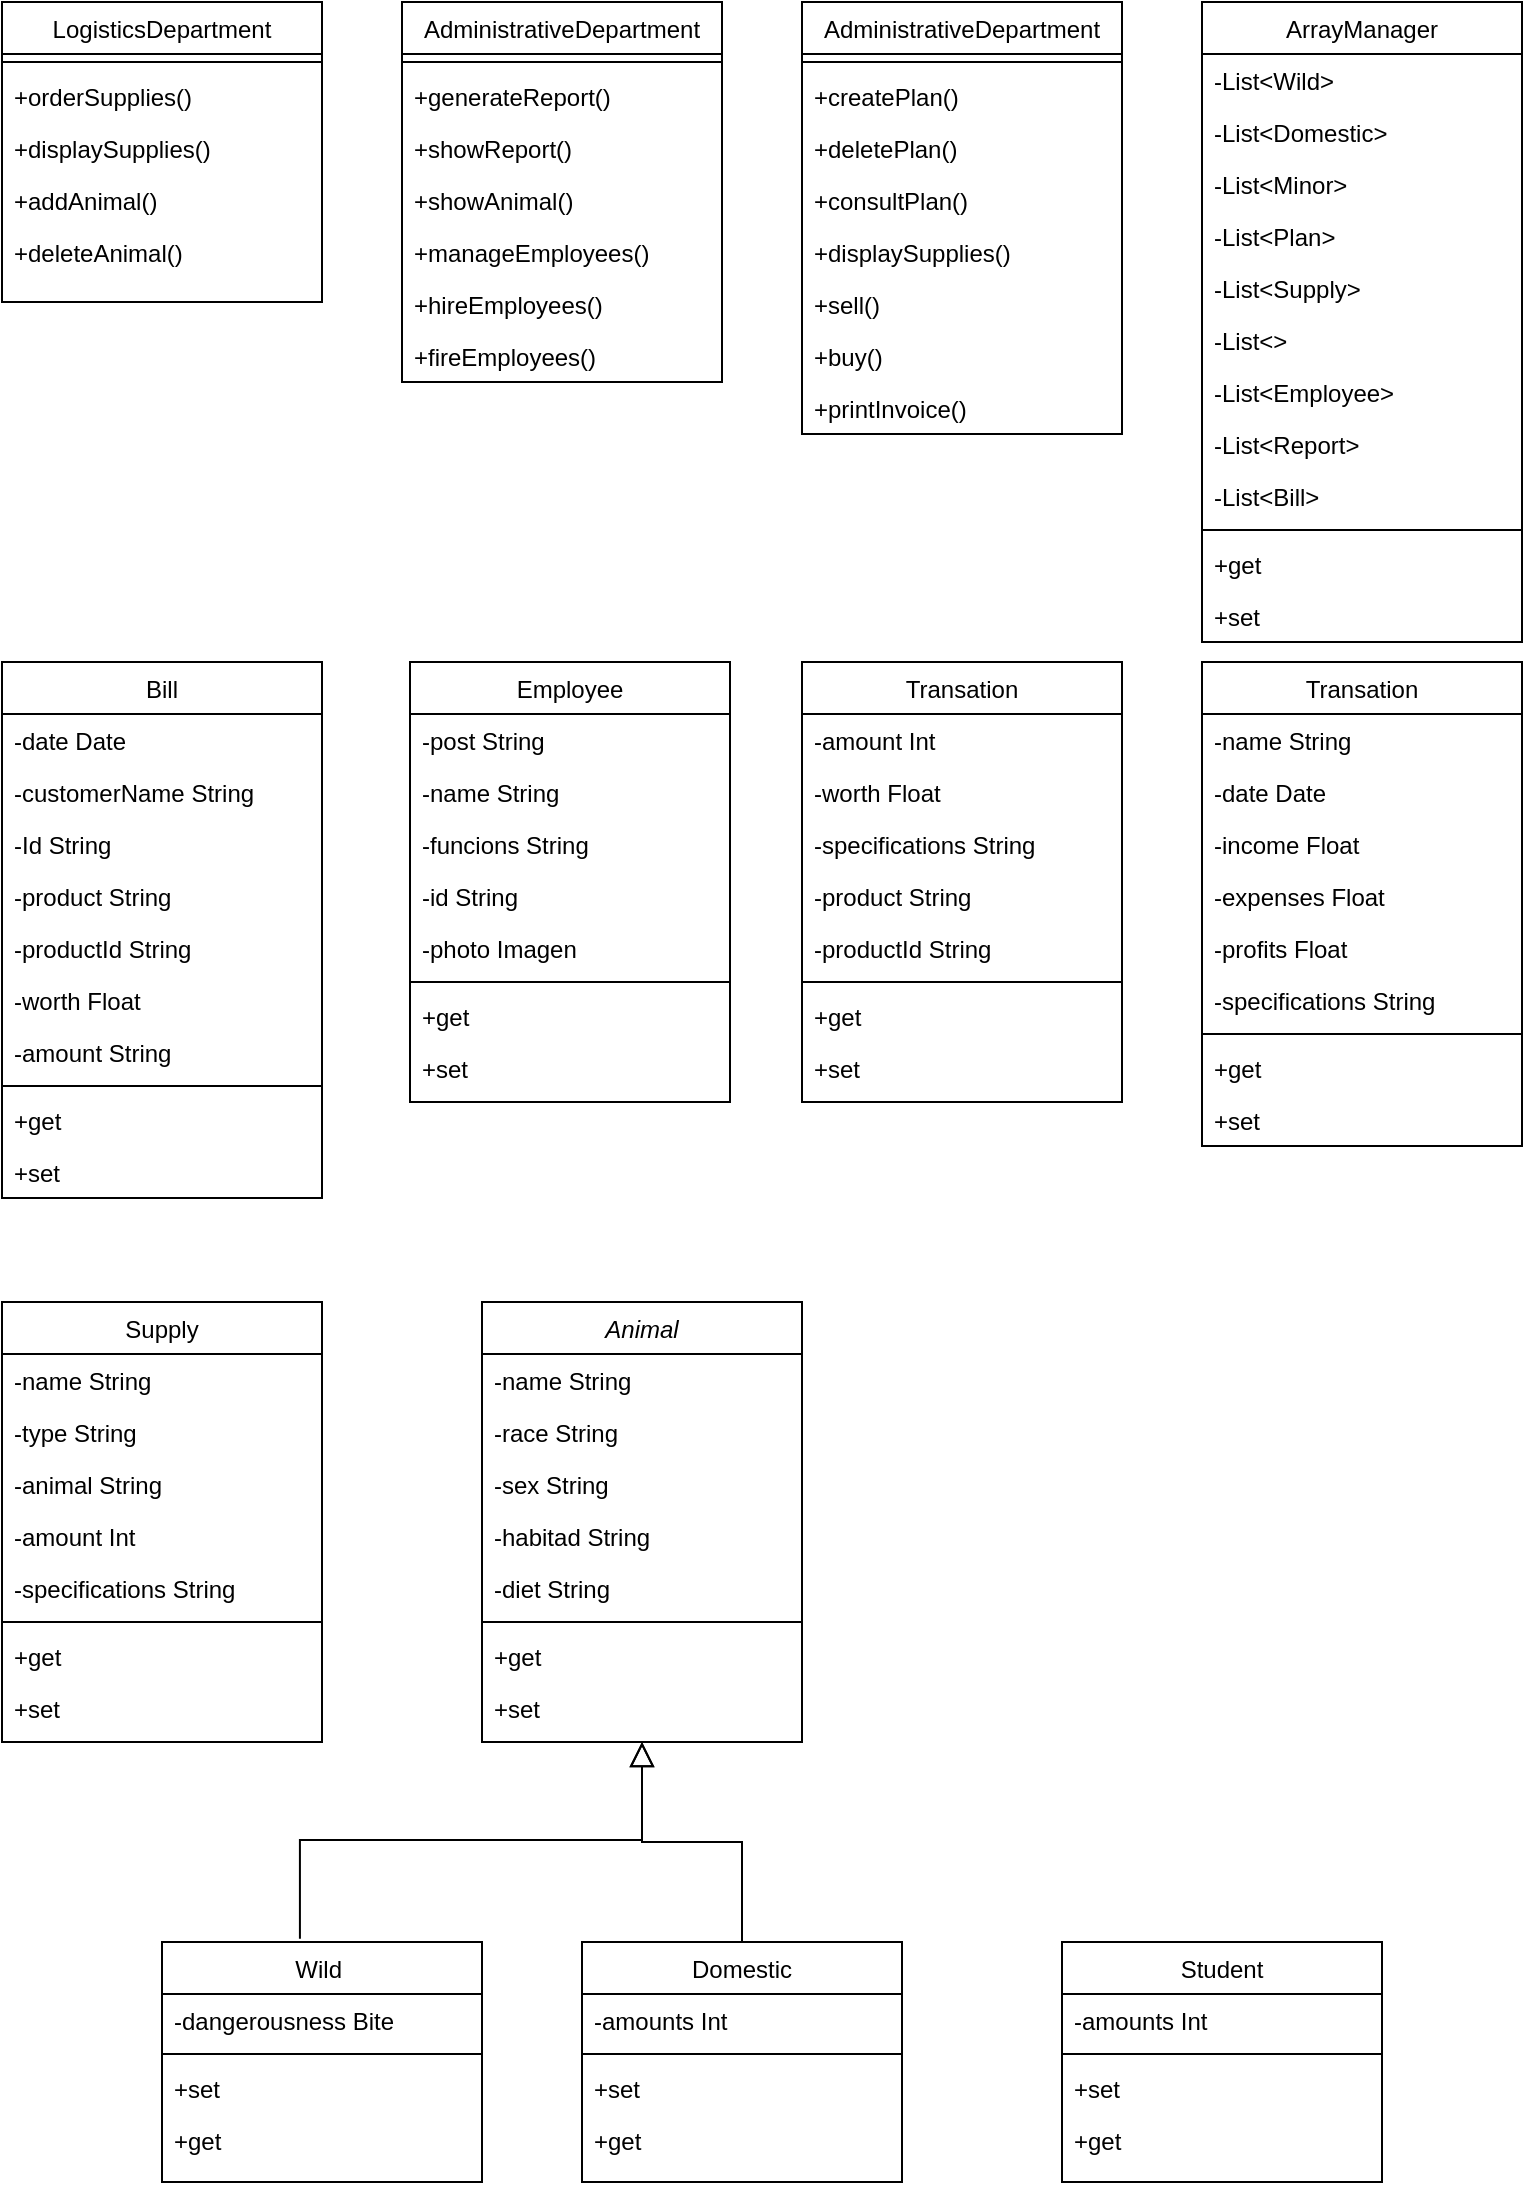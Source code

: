 <mxfile version="21.0.4" type="github">
  <diagram id="C5RBs43oDa-KdzZeNtuy" name="Page-1">
    <mxGraphModel dx="1332" dy="494" grid="1" gridSize="10" guides="1" tooltips="1" connect="1" arrows="1" fold="1" page="1" pageScale="1" pageWidth="827" pageHeight="1169" math="0" shadow="0">
      <root>
        <mxCell id="WIyWlLk6GJQsqaUBKTNV-0" />
        <mxCell id="WIyWlLk6GJQsqaUBKTNV-1" parent="WIyWlLk6GJQsqaUBKTNV-0" />
        <mxCell id="zkfFHV4jXpPFQw0GAbJ--0" value="Animal" style="swimlane;fontStyle=2;align=center;verticalAlign=top;childLayout=stackLayout;horizontal=1;startSize=26;horizontalStack=0;resizeParent=1;resizeLast=0;collapsible=1;marginBottom=0;rounded=0;shadow=0;strokeWidth=1;" parent="WIyWlLk6GJQsqaUBKTNV-1" vertex="1">
          <mxGeometry x="290" y="720" width="160" height="220" as="geometry">
            <mxRectangle x="230" y="140" width="160" height="26" as="alternateBounds" />
          </mxGeometry>
        </mxCell>
        <mxCell id="zkfFHV4jXpPFQw0GAbJ--1" value="-name String" style="text;align=left;verticalAlign=top;spacingLeft=4;spacingRight=4;overflow=hidden;rotatable=0;points=[[0,0.5],[1,0.5]];portConstraint=eastwest;" parent="zkfFHV4jXpPFQw0GAbJ--0" vertex="1">
          <mxGeometry y="26" width="160" height="26" as="geometry" />
        </mxCell>
        <mxCell id="zkfFHV4jXpPFQw0GAbJ--2" value="-race String" style="text;align=left;verticalAlign=top;spacingLeft=4;spacingRight=4;overflow=hidden;rotatable=0;points=[[0,0.5],[1,0.5]];portConstraint=eastwest;rounded=0;shadow=0;html=0;" parent="zkfFHV4jXpPFQw0GAbJ--0" vertex="1">
          <mxGeometry y="52" width="160" height="26" as="geometry" />
        </mxCell>
        <mxCell id="zkfFHV4jXpPFQw0GAbJ--3" value="-sex String" style="text;align=left;verticalAlign=top;spacingLeft=4;spacingRight=4;overflow=hidden;rotatable=0;points=[[0,0.5],[1,0.5]];portConstraint=eastwest;rounded=0;shadow=0;html=0;" parent="zkfFHV4jXpPFQw0GAbJ--0" vertex="1">
          <mxGeometry y="78" width="160" height="26" as="geometry" />
        </mxCell>
        <mxCell id="_vRCkyNgG1fAGyxZpwAP-91" value="-habitad String" style="text;align=left;verticalAlign=top;spacingLeft=4;spacingRight=4;overflow=hidden;rotatable=0;points=[[0,0.5],[1,0.5]];portConstraint=eastwest;rounded=0;shadow=0;html=0;" vertex="1" parent="zkfFHV4jXpPFQw0GAbJ--0">
          <mxGeometry y="104" width="160" height="26" as="geometry" />
        </mxCell>
        <mxCell id="_vRCkyNgG1fAGyxZpwAP-92" value="-diet String" style="text;align=left;verticalAlign=top;spacingLeft=4;spacingRight=4;overflow=hidden;rotatable=0;points=[[0,0.5],[1,0.5]];portConstraint=eastwest;rounded=0;shadow=0;html=0;" vertex="1" parent="zkfFHV4jXpPFQw0GAbJ--0">
          <mxGeometry y="130" width="160" height="26" as="geometry" />
        </mxCell>
        <mxCell id="zkfFHV4jXpPFQw0GAbJ--4" value="" style="line;html=1;strokeWidth=1;align=left;verticalAlign=middle;spacingTop=-1;spacingLeft=3;spacingRight=3;rotatable=0;labelPosition=right;points=[];portConstraint=eastwest;" parent="zkfFHV4jXpPFQw0GAbJ--0" vertex="1">
          <mxGeometry y="156" width="160" height="8" as="geometry" />
        </mxCell>
        <mxCell id="zkfFHV4jXpPFQw0GAbJ--5" value="+get" style="text;align=left;verticalAlign=top;spacingLeft=4;spacingRight=4;overflow=hidden;rotatable=0;points=[[0,0.5],[1,0.5]];portConstraint=eastwest;" parent="zkfFHV4jXpPFQw0GAbJ--0" vertex="1">
          <mxGeometry y="164" width="160" height="26" as="geometry" />
        </mxCell>
        <mxCell id="_vRCkyNgG1fAGyxZpwAP-93" value="+set" style="text;align=left;verticalAlign=top;spacingLeft=4;spacingRight=4;overflow=hidden;rotatable=0;points=[[0,0.5],[1,0.5]];portConstraint=eastwest;" vertex="1" parent="zkfFHV4jXpPFQw0GAbJ--0">
          <mxGeometry y="190" width="160" height="26" as="geometry" />
        </mxCell>
        <mxCell id="zkfFHV4jXpPFQw0GAbJ--6" value="Domestic" style="swimlane;fontStyle=0;align=center;verticalAlign=top;childLayout=stackLayout;horizontal=1;startSize=26;horizontalStack=0;resizeParent=1;resizeLast=0;collapsible=1;marginBottom=0;rounded=0;shadow=0;strokeWidth=1;" parent="WIyWlLk6GJQsqaUBKTNV-1" vertex="1">
          <mxGeometry x="340" y="1040" width="160" height="120" as="geometry">
            <mxRectangle x="130" y="380" width="160" height="26" as="alternateBounds" />
          </mxGeometry>
        </mxCell>
        <mxCell id="zkfFHV4jXpPFQw0GAbJ--7" value="-amounts Int" style="text;align=left;verticalAlign=top;spacingLeft=4;spacingRight=4;overflow=hidden;rotatable=0;points=[[0,0.5],[1,0.5]];portConstraint=eastwest;" parent="zkfFHV4jXpPFQw0GAbJ--6" vertex="1">
          <mxGeometry y="26" width="160" height="26" as="geometry" />
        </mxCell>
        <mxCell id="zkfFHV4jXpPFQw0GAbJ--9" value="" style="line;html=1;strokeWidth=1;align=left;verticalAlign=middle;spacingTop=-1;spacingLeft=3;spacingRight=3;rotatable=0;labelPosition=right;points=[];portConstraint=eastwest;" parent="zkfFHV4jXpPFQw0GAbJ--6" vertex="1">
          <mxGeometry y="52" width="160" height="8" as="geometry" />
        </mxCell>
        <mxCell id="_vRCkyNgG1fAGyxZpwAP-97" value="+set" style="text;align=left;verticalAlign=top;spacingLeft=4;spacingRight=4;overflow=hidden;rotatable=0;points=[[0,0.5],[1,0.5]];portConstraint=eastwest;" vertex="1" parent="zkfFHV4jXpPFQw0GAbJ--6">
          <mxGeometry y="60" width="160" height="26" as="geometry" />
        </mxCell>
        <mxCell id="_vRCkyNgG1fAGyxZpwAP-98" value="+get" style="text;align=left;verticalAlign=top;spacingLeft=4;spacingRight=4;overflow=hidden;rotatable=0;points=[[0,0.5],[1,0.5]];portConstraint=eastwest;" vertex="1" parent="zkfFHV4jXpPFQw0GAbJ--6">
          <mxGeometry y="86" width="160" height="26" as="geometry" />
        </mxCell>
        <mxCell id="zkfFHV4jXpPFQw0GAbJ--12" value="" style="endArrow=block;endSize=10;endFill=0;shadow=0;strokeWidth=1;rounded=0;edgeStyle=elbowEdgeStyle;elbow=vertical;exitX=0.431;exitY=-0.014;exitDx=0;exitDy=0;exitPerimeter=0;" parent="WIyWlLk6GJQsqaUBKTNV-1" source="zkfFHV4jXpPFQw0GAbJ--13" target="zkfFHV4jXpPFQw0GAbJ--0" edge="1">
          <mxGeometry width="160" relative="1" as="geometry">
            <mxPoint x="330" y="1020" as="sourcePoint" />
            <mxPoint x="330" y="863" as="targetPoint" />
          </mxGeometry>
        </mxCell>
        <mxCell id="zkfFHV4jXpPFQw0GAbJ--13" value="Wild " style="swimlane;fontStyle=0;align=center;verticalAlign=top;childLayout=stackLayout;horizontal=1;startSize=26;horizontalStack=0;resizeParent=1;resizeLast=0;collapsible=1;marginBottom=0;rounded=0;shadow=0;strokeWidth=1;" parent="WIyWlLk6GJQsqaUBKTNV-1" vertex="1">
          <mxGeometry x="130" y="1040" width="160" height="120" as="geometry">
            <mxRectangle x="340" y="380" width="170" height="26" as="alternateBounds" />
          </mxGeometry>
        </mxCell>
        <mxCell id="zkfFHV4jXpPFQw0GAbJ--14" value="-dangerousness Bite" style="text;align=left;verticalAlign=top;spacingLeft=4;spacingRight=4;overflow=hidden;rotatable=0;points=[[0,0.5],[1,0.5]];portConstraint=eastwest;" parent="zkfFHV4jXpPFQw0GAbJ--13" vertex="1">
          <mxGeometry y="26" width="160" height="26" as="geometry" />
        </mxCell>
        <mxCell id="zkfFHV4jXpPFQw0GAbJ--15" value="" style="line;html=1;strokeWidth=1;align=left;verticalAlign=middle;spacingTop=-1;spacingLeft=3;spacingRight=3;rotatable=0;labelPosition=right;points=[];portConstraint=eastwest;" parent="zkfFHV4jXpPFQw0GAbJ--13" vertex="1">
          <mxGeometry y="52" width="160" height="8" as="geometry" />
        </mxCell>
        <mxCell id="_vRCkyNgG1fAGyxZpwAP-96" value="+set" style="text;align=left;verticalAlign=top;spacingLeft=4;spacingRight=4;overflow=hidden;rotatable=0;points=[[0,0.5],[1,0.5]];portConstraint=eastwest;" vertex="1" parent="zkfFHV4jXpPFQw0GAbJ--13">
          <mxGeometry y="60" width="160" height="26" as="geometry" />
        </mxCell>
        <mxCell id="_vRCkyNgG1fAGyxZpwAP-95" value="+get" style="text;align=left;verticalAlign=top;spacingLeft=4;spacingRight=4;overflow=hidden;rotatable=0;points=[[0,0.5],[1,0.5]];portConstraint=eastwest;" vertex="1" parent="zkfFHV4jXpPFQw0GAbJ--13">
          <mxGeometry y="86" width="160" height="26" as="geometry" />
        </mxCell>
        <mxCell id="zkfFHV4jXpPFQw0GAbJ--16" value="" style="endArrow=block;endSize=10;endFill=0;shadow=0;strokeWidth=1;rounded=0;edgeStyle=elbowEdgeStyle;elbow=vertical;exitX=0.5;exitY=0;exitDx=0;exitDy=0;" parent="WIyWlLk6GJQsqaUBKTNV-1" source="zkfFHV4jXpPFQw0GAbJ--6" target="zkfFHV4jXpPFQw0GAbJ--0" edge="1">
          <mxGeometry width="160" relative="1" as="geometry">
            <mxPoint x="540" y="1020" as="sourcePoint" />
            <mxPoint x="440" y="931" as="targetPoint" />
          </mxGeometry>
        </mxCell>
        <mxCell id="zkfFHV4jXpPFQw0GAbJ--17" value="LogisticsDepartment" style="swimlane;fontStyle=0;align=center;verticalAlign=top;childLayout=stackLayout;horizontal=1;startSize=26;horizontalStack=0;resizeParent=1;resizeLast=0;collapsible=1;marginBottom=0;rounded=0;shadow=0;strokeWidth=1;" parent="WIyWlLk6GJQsqaUBKTNV-1" vertex="1">
          <mxGeometry x="50" y="70" width="160" height="150" as="geometry">
            <mxRectangle x="50" y="70" width="160" height="26" as="alternateBounds" />
          </mxGeometry>
        </mxCell>
        <mxCell id="zkfFHV4jXpPFQw0GAbJ--23" value="" style="line;html=1;strokeWidth=1;align=left;verticalAlign=middle;spacingTop=-1;spacingLeft=3;spacingRight=3;rotatable=0;labelPosition=right;points=[];portConstraint=eastwest;" parent="zkfFHV4jXpPFQw0GAbJ--17" vertex="1">
          <mxGeometry y="26" width="160" height="8" as="geometry" />
        </mxCell>
        <mxCell id="zkfFHV4jXpPFQw0GAbJ--24" value="+orderSupplies()" style="text;align=left;verticalAlign=top;spacingLeft=4;spacingRight=4;overflow=hidden;rotatable=0;points=[[0,0.5],[1,0.5]];portConstraint=eastwest;" parent="zkfFHV4jXpPFQw0GAbJ--17" vertex="1">
          <mxGeometry y="34" width="160" height="26" as="geometry" />
        </mxCell>
        <mxCell id="_vRCkyNgG1fAGyxZpwAP-0" value="+displaySupplies()" style="text;align=left;verticalAlign=top;spacingLeft=4;spacingRight=4;overflow=hidden;rotatable=0;points=[[0,0.5],[1,0.5]];portConstraint=eastwest;" vertex="1" parent="zkfFHV4jXpPFQw0GAbJ--17">
          <mxGeometry y="60" width="160" height="26" as="geometry" />
        </mxCell>
        <mxCell id="_vRCkyNgG1fAGyxZpwAP-1" value="+addAnimal()" style="text;align=left;verticalAlign=top;spacingLeft=4;spacingRight=4;overflow=hidden;rotatable=0;points=[[0,0.5],[1,0.5]];portConstraint=eastwest;" vertex="1" parent="zkfFHV4jXpPFQw0GAbJ--17">
          <mxGeometry y="86" width="160" height="26" as="geometry" />
        </mxCell>
        <mxCell id="_vRCkyNgG1fAGyxZpwAP-2" value="+deleteAnimal()" style="text;align=left;verticalAlign=top;spacingLeft=4;spacingRight=4;overflow=hidden;rotatable=0;points=[[0,0.5],[1,0.5]];portConstraint=eastwest;" vertex="1" parent="zkfFHV4jXpPFQw0GAbJ--17">
          <mxGeometry y="112" width="160" height="26" as="geometry" />
        </mxCell>
        <mxCell id="_vRCkyNgG1fAGyxZpwAP-3" value="AdministrativeDepartment" style="swimlane;fontStyle=0;align=center;verticalAlign=top;childLayout=stackLayout;horizontal=1;startSize=26;horizontalStack=0;resizeParent=1;resizeLast=0;collapsible=1;marginBottom=0;rounded=0;shadow=0;strokeWidth=1;" vertex="1" parent="WIyWlLk6GJQsqaUBKTNV-1">
          <mxGeometry x="250" y="70" width="160" height="190" as="geometry">
            <mxRectangle x="50" y="70" width="160" height="26" as="alternateBounds" />
          </mxGeometry>
        </mxCell>
        <mxCell id="_vRCkyNgG1fAGyxZpwAP-4" value="" style="line;html=1;strokeWidth=1;align=left;verticalAlign=middle;spacingTop=-1;spacingLeft=3;spacingRight=3;rotatable=0;labelPosition=right;points=[];portConstraint=eastwest;" vertex="1" parent="_vRCkyNgG1fAGyxZpwAP-3">
          <mxGeometry y="26" width="160" height="8" as="geometry" />
        </mxCell>
        <mxCell id="_vRCkyNgG1fAGyxZpwAP-5" value="+generateReport()" style="text;align=left;verticalAlign=top;spacingLeft=4;spacingRight=4;overflow=hidden;rotatable=0;points=[[0,0.5],[1,0.5]];portConstraint=eastwest;" vertex="1" parent="_vRCkyNgG1fAGyxZpwAP-3">
          <mxGeometry y="34" width="160" height="26" as="geometry" />
        </mxCell>
        <mxCell id="_vRCkyNgG1fAGyxZpwAP-10" value="+showReport()" style="text;align=left;verticalAlign=top;spacingLeft=4;spacingRight=4;overflow=hidden;rotatable=0;points=[[0,0.5],[1,0.5]];portConstraint=eastwest;" vertex="1" parent="_vRCkyNgG1fAGyxZpwAP-3">
          <mxGeometry y="60" width="160" height="26" as="geometry" />
        </mxCell>
        <mxCell id="_vRCkyNgG1fAGyxZpwAP-6" value="+showAnimal()" style="text;align=left;verticalAlign=top;spacingLeft=4;spacingRight=4;overflow=hidden;rotatable=0;points=[[0,0.5],[1,0.5]];portConstraint=eastwest;" vertex="1" parent="_vRCkyNgG1fAGyxZpwAP-3">
          <mxGeometry y="86" width="160" height="26" as="geometry" />
        </mxCell>
        <mxCell id="_vRCkyNgG1fAGyxZpwAP-7" value="+manageEmployees()" style="text;align=left;verticalAlign=top;spacingLeft=4;spacingRight=4;overflow=hidden;rotatable=0;points=[[0,0.5],[1,0.5]];portConstraint=eastwest;" vertex="1" parent="_vRCkyNgG1fAGyxZpwAP-3">
          <mxGeometry y="112" width="160" height="26" as="geometry" />
        </mxCell>
        <mxCell id="_vRCkyNgG1fAGyxZpwAP-8" value="+hireEmployees()" style="text;align=left;verticalAlign=top;spacingLeft=4;spacingRight=4;overflow=hidden;rotatable=0;points=[[0,0.5],[1,0.5]];portConstraint=eastwest;" vertex="1" parent="_vRCkyNgG1fAGyxZpwAP-3">
          <mxGeometry y="138" width="160" height="26" as="geometry" />
        </mxCell>
        <mxCell id="_vRCkyNgG1fAGyxZpwAP-9" value="+fireEmployees()" style="text;align=left;verticalAlign=top;spacingLeft=4;spacingRight=4;overflow=hidden;rotatable=0;points=[[0,0.5],[1,0.5]];portConstraint=eastwest;" vertex="1" parent="_vRCkyNgG1fAGyxZpwAP-3">
          <mxGeometry y="164" width="160" height="26" as="geometry" />
        </mxCell>
        <mxCell id="_vRCkyNgG1fAGyxZpwAP-11" value="AdministrativeDepartment" style="swimlane;fontStyle=0;align=center;verticalAlign=top;childLayout=stackLayout;horizontal=1;startSize=26;horizontalStack=0;resizeParent=1;resizeLast=0;collapsible=1;marginBottom=0;rounded=0;shadow=0;strokeWidth=1;" vertex="1" parent="WIyWlLk6GJQsqaUBKTNV-1">
          <mxGeometry x="450" y="70" width="160" height="216" as="geometry">
            <mxRectangle x="50" y="70" width="160" height="26" as="alternateBounds" />
          </mxGeometry>
        </mxCell>
        <mxCell id="_vRCkyNgG1fAGyxZpwAP-12" value="" style="line;html=1;strokeWidth=1;align=left;verticalAlign=middle;spacingTop=-1;spacingLeft=3;spacingRight=3;rotatable=0;labelPosition=right;points=[];portConstraint=eastwest;" vertex="1" parent="_vRCkyNgG1fAGyxZpwAP-11">
          <mxGeometry y="26" width="160" height="8" as="geometry" />
        </mxCell>
        <mxCell id="_vRCkyNgG1fAGyxZpwAP-13" value="+createPlan()" style="text;align=left;verticalAlign=top;spacingLeft=4;spacingRight=4;overflow=hidden;rotatable=0;points=[[0,0.5],[1,0.5]];portConstraint=eastwest;" vertex="1" parent="_vRCkyNgG1fAGyxZpwAP-11">
          <mxGeometry y="34" width="160" height="26" as="geometry" />
        </mxCell>
        <mxCell id="_vRCkyNgG1fAGyxZpwAP-14" value="+deletePlan()" style="text;align=left;verticalAlign=top;spacingLeft=4;spacingRight=4;overflow=hidden;rotatable=0;points=[[0,0.5],[1,0.5]];portConstraint=eastwest;" vertex="1" parent="_vRCkyNgG1fAGyxZpwAP-11">
          <mxGeometry y="60" width="160" height="26" as="geometry" />
        </mxCell>
        <mxCell id="_vRCkyNgG1fAGyxZpwAP-15" value="+consultPlan()" style="text;align=left;verticalAlign=top;spacingLeft=4;spacingRight=4;overflow=hidden;rotatable=0;points=[[0,0.5],[1,0.5]];portConstraint=eastwest;" vertex="1" parent="_vRCkyNgG1fAGyxZpwAP-11">
          <mxGeometry y="86" width="160" height="26" as="geometry" />
        </mxCell>
        <mxCell id="_vRCkyNgG1fAGyxZpwAP-19" value="+displaySupplies()" style="text;align=left;verticalAlign=top;spacingLeft=4;spacingRight=4;overflow=hidden;rotatable=0;points=[[0,0.5],[1,0.5]];portConstraint=eastwest;" vertex="1" parent="_vRCkyNgG1fAGyxZpwAP-11">
          <mxGeometry y="112" width="160" height="26" as="geometry" />
        </mxCell>
        <mxCell id="_vRCkyNgG1fAGyxZpwAP-16" value="+sell()" style="text;align=left;verticalAlign=top;spacingLeft=4;spacingRight=4;overflow=hidden;rotatable=0;points=[[0,0.5],[1,0.5]];portConstraint=eastwest;" vertex="1" parent="_vRCkyNgG1fAGyxZpwAP-11">
          <mxGeometry y="138" width="160" height="26" as="geometry" />
        </mxCell>
        <mxCell id="_vRCkyNgG1fAGyxZpwAP-17" value="+buy()" style="text;align=left;verticalAlign=top;spacingLeft=4;spacingRight=4;overflow=hidden;rotatable=0;points=[[0,0.5],[1,0.5]];portConstraint=eastwest;" vertex="1" parent="_vRCkyNgG1fAGyxZpwAP-11">
          <mxGeometry y="164" width="160" height="26" as="geometry" />
        </mxCell>
        <mxCell id="_vRCkyNgG1fAGyxZpwAP-18" value="+printInvoice()" style="text;align=left;verticalAlign=top;spacingLeft=4;spacingRight=4;overflow=hidden;rotatable=0;points=[[0,0.5],[1,0.5]];portConstraint=eastwest;" vertex="1" parent="_vRCkyNgG1fAGyxZpwAP-11">
          <mxGeometry y="190" width="160" height="26" as="geometry" />
        </mxCell>
        <mxCell id="_vRCkyNgG1fAGyxZpwAP-20" value="ArrayManager" style="swimlane;fontStyle=0;align=center;verticalAlign=top;childLayout=stackLayout;horizontal=1;startSize=26;horizontalStack=0;resizeParent=1;resizeLast=0;collapsible=1;marginBottom=0;rounded=0;shadow=0;strokeWidth=1;" vertex="1" parent="WIyWlLk6GJQsqaUBKTNV-1">
          <mxGeometry x="650" y="70" width="160" height="320" as="geometry">
            <mxRectangle x="50" y="70" width="160" height="26" as="alternateBounds" />
          </mxGeometry>
        </mxCell>
        <mxCell id="_vRCkyNgG1fAGyxZpwAP-22" value="-List&lt;Wild&gt;" style="text;align=left;verticalAlign=top;spacingLeft=4;spacingRight=4;overflow=hidden;rotatable=0;points=[[0,0.5],[1,0.5]];portConstraint=eastwest;" vertex="1" parent="_vRCkyNgG1fAGyxZpwAP-20">
          <mxGeometry y="26" width="160" height="26" as="geometry" />
        </mxCell>
        <mxCell id="_vRCkyNgG1fAGyxZpwAP-88" value="-List&lt;Domestic&gt;" style="text;align=left;verticalAlign=top;spacingLeft=4;spacingRight=4;overflow=hidden;rotatable=0;points=[[0,0.5],[1,0.5]];portConstraint=eastwest;" vertex="1" parent="_vRCkyNgG1fAGyxZpwAP-20">
          <mxGeometry y="52" width="160" height="26" as="geometry" />
        </mxCell>
        <mxCell id="_vRCkyNgG1fAGyxZpwAP-89" value="-List&lt;Minor&gt;" style="text;align=left;verticalAlign=top;spacingLeft=4;spacingRight=4;overflow=hidden;rotatable=0;points=[[0,0.5],[1,0.5]];portConstraint=eastwest;" vertex="1" parent="_vRCkyNgG1fAGyxZpwAP-20">
          <mxGeometry y="78" width="160" height="26" as="geometry" />
        </mxCell>
        <mxCell id="_vRCkyNgG1fAGyxZpwAP-30" value="-List&lt;Plan&gt;" style="text;align=left;verticalAlign=top;spacingLeft=4;spacingRight=4;overflow=hidden;rotatable=0;points=[[0,0.5],[1,0.5]];portConstraint=eastwest;" vertex="1" parent="_vRCkyNgG1fAGyxZpwAP-20">
          <mxGeometry y="104" width="160" height="26" as="geometry" />
        </mxCell>
        <mxCell id="_vRCkyNgG1fAGyxZpwAP-29" value="-List&lt;Supply&gt;" style="text;align=left;verticalAlign=top;spacingLeft=4;spacingRight=4;overflow=hidden;rotatable=0;points=[[0,0.5],[1,0.5]];portConstraint=eastwest;" vertex="1" parent="_vRCkyNgG1fAGyxZpwAP-20">
          <mxGeometry y="130" width="160" height="26" as="geometry" />
        </mxCell>
        <mxCell id="_vRCkyNgG1fAGyxZpwAP-31" value="-List&lt;&gt;" style="text;align=left;verticalAlign=top;spacingLeft=4;spacingRight=4;overflow=hidden;rotatable=0;points=[[0,0.5],[1,0.5]];portConstraint=eastwest;" vertex="1" parent="_vRCkyNgG1fAGyxZpwAP-20">
          <mxGeometry y="156" width="160" height="26" as="geometry" />
        </mxCell>
        <mxCell id="_vRCkyNgG1fAGyxZpwAP-33" value="-List&lt;Employee&gt;" style="text;align=left;verticalAlign=top;spacingLeft=4;spacingRight=4;overflow=hidden;rotatable=0;points=[[0,0.5],[1,0.5]];portConstraint=eastwest;" vertex="1" parent="_vRCkyNgG1fAGyxZpwAP-20">
          <mxGeometry y="182" width="160" height="26" as="geometry" />
        </mxCell>
        <mxCell id="_vRCkyNgG1fAGyxZpwAP-32" value="-List&lt;Report&gt;" style="text;align=left;verticalAlign=top;spacingLeft=4;spacingRight=4;overflow=hidden;rotatable=0;points=[[0,0.5],[1,0.5]];portConstraint=eastwest;" vertex="1" parent="_vRCkyNgG1fAGyxZpwAP-20">
          <mxGeometry y="208" width="160" height="26" as="geometry" />
        </mxCell>
        <mxCell id="_vRCkyNgG1fAGyxZpwAP-34" value="-List&lt;Bill&gt;" style="text;align=left;verticalAlign=top;spacingLeft=4;spacingRight=4;overflow=hidden;rotatable=0;points=[[0,0.5],[1,0.5]];portConstraint=eastwest;" vertex="1" parent="_vRCkyNgG1fAGyxZpwAP-20">
          <mxGeometry y="234" width="160" height="26" as="geometry" />
        </mxCell>
        <mxCell id="_vRCkyNgG1fAGyxZpwAP-21" value="" style="line;html=1;strokeWidth=1;align=left;verticalAlign=middle;spacingTop=-1;spacingLeft=3;spacingRight=3;rotatable=0;labelPosition=right;points=[];portConstraint=eastwest;" vertex="1" parent="_vRCkyNgG1fAGyxZpwAP-20">
          <mxGeometry y="260" width="160" height="8" as="geometry" />
        </mxCell>
        <mxCell id="_vRCkyNgG1fAGyxZpwAP-35" value="+get" style="text;align=left;verticalAlign=top;spacingLeft=4;spacingRight=4;overflow=hidden;rotatable=0;points=[[0,0.5],[1,0.5]];portConstraint=eastwest;" vertex="1" parent="_vRCkyNgG1fAGyxZpwAP-20">
          <mxGeometry y="268" width="160" height="26" as="geometry" />
        </mxCell>
        <mxCell id="_vRCkyNgG1fAGyxZpwAP-36" value="+set" style="text;align=left;verticalAlign=top;spacingLeft=4;spacingRight=4;overflow=hidden;rotatable=0;points=[[0,0.5],[1,0.5]];portConstraint=eastwest;" vertex="1" parent="_vRCkyNgG1fAGyxZpwAP-20">
          <mxGeometry y="294" width="160" height="26" as="geometry" />
        </mxCell>
        <mxCell id="_vRCkyNgG1fAGyxZpwAP-37" value="Bill" style="swimlane;fontStyle=0;align=center;verticalAlign=top;childLayout=stackLayout;horizontal=1;startSize=26;horizontalStack=0;resizeParent=1;resizeLast=0;collapsible=1;marginBottom=0;rounded=0;shadow=0;strokeWidth=1;" vertex="1" parent="WIyWlLk6GJQsqaUBKTNV-1">
          <mxGeometry x="50" y="400" width="160" height="268" as="geometry">
            <mxRectangle x="50" y="70" width="160" height="26" as="alternateBounds" />
          </mxGeometry>
        </mxCell>
        <mxCell id="_vRCkyNgG1fAGyxZpwAP-39" value="-date Date" style="text;align=left;verticalAlign=top;spacingLeft=4;spacingRight=4;overflow=hidden;rotatable=0;points=[[0,0.5],[1,0.5]];portConstraint=eastwest;" vertex="1" parent="_vRCkyNgG1fAGyxZpwAP-37">
          <mxGeometry y="26" width="160" height="26" as="geometry" />
        </mxCell>
        <mxCell id="_vRCkyNgG1fAGyxZpwAP-40" value="-customerName String" style="text;align=left;verticalAlign=top;spacingLeft=4;spacingRight=4;overflow=hidden;rotatable=0;points=[[0,0.5],[1,0.5]];portConstraint=eastwest;" vertex="1" parent="_vRCkyNgG1fAGyxZpwAP-37">
          <mxGeometry y="52" width="160" height="26" as="geometry" />
        </mxCell>
        <mxCell id="_vRCkyNgG1fAGyxZpwAP-41" value="-Id String" style="text;align=left;verticalAlign=top;spacingLeft=4;spacingRight=4;overflow=hidden;rotatable=0;points=[[0,0.5],[1,0.5]];portConstraint=eastwest;" vertex="1" parent="_vRCkyNgG1fAGyxZpwAP-37">
          <mxGeometry y="78" width="160" height="26" as="geometry" />
        </mxCell>
        <mxCell id="_vRCkyNgG1fAGyxZpwAP-42" value="-product String" style="text;align=left;verticalAlign=top;spacingLeft=4;spacingRight=4;overflow=hidden;rotatable=0;points=[[0,0.5],[1,0.5]];portConstraint=eastwest;" vertex="1" parent="_vRCkyNgG1fAGyxZpwAP-37">
          <mxGeometry y="104" width="160" height="26" as="geometry" />
        </mxCell>
        <mxCell id="_vRCkyNgG1fAGyxZpwAP-43" value="-productId String" style="text;align=left;verticalAlign=top;spacingLeft=4;spacingRight=4;overflow=hidden;rotatable=0;points=[[0,0.5],[1,0.5]];portConstraint=eastwest;" vertex="1" parent="_vRCkyNgG1fAGyxZpwAP-37">
          <mxGeometry y="130" width="160" height="26" as="geometry" />
        </mxCell>
        <mxCell id="_vRCkyNgG1fAGyxZpwAP-44" value="-worth Float" style="text;align=left;verticalAlign=top;spacingLeft=4;spacingRight=4;overflow=hidden;rotatable=0;points=[[0,0.5],[1,0.5]];portConstraint=eastwest;" vertex="1" parent="_vRCkyNgG1fAGyxZpwAP-37">
          <mxGeometry y="156" width="160" height="26" as="geometry" />
        </mxCell>
        <mxCell id="_vRCkyNgG1fAGyxZpwAP-48" value="-amount String" style="text;align=left;verticalAlign=top;spacingLeft=4;spacingRight=4;overflow=hidden;rotatable=0;points=[[0,0.5],[1,0.5]];portConstraint=eastwest;" vertex="1" parent="_vRCkyNgG1fAGyxZpwAP-37">
          <mxGeometry y="182" width="160" height="26" as="geometry" />
        </mxCell>
        <mxCell id="_vRCkyNgG1fAGyxZpwAP-45" value="" style="line;html=1;strokeWidth=1;align=left;verticalAlign=middle;spacingTop=-1;spacingLeft=3;spacingRight=3;rotatable=0;labelPosition=right;points=[];portConstraint=eastwest;" vertex="1" parent="_vRCkyNgG1fAGyxZpwAP-37">
          <mxGeometry y="208" width="160" height="8" as="geometry" />
        </mxCell>
        <mxCell id="_vRCkyNgG1fAGyxZpwAP-46" value="+get" style="text;align=left;verticalAlign=top;spacingLeft=4;spacingRight=4;overflow=hidden;rotatable=0;points=[[0,0.5],[1,0.5]];portConstraint=eastwest;" vertex="1" parent="_vRCkyNgG1fAGyxZpwAP-37">
          <mxGeometry y="216" width="160" height="26" as="geometry" />
        </mxCell>
        <mxCell id="_vRCkyNgG1fAGyxZpwAP-47" value="+set" style="text;align=left;verticalAlign=top;spacingLeft=4;spacingRight=4;overflow=hidden;rotatable=0;points=[[0,0.5],[1,0.5]];portConstraint=eastwest;" vertex="1" parent="_vRCkyNgG1fAGyxZpwAP-37">
          <mxGeometry y="242" width="160" height="26" as="geometry" />
        </mxCell>
        <mxCell id="_vRCkyNgG1fAGyxZpwAP-49" value="Employee" style="swimlane;fontStyle=0;align=center;verticalAlign=top;childLayout=stackLayout;horizontal=1;startSize=26;horizontalStack=0;resizeParent=1;resizeLast=0;collapsible=1;marginBottom=0;rounded=0;shadow=0;strokeWidth=1;" vertex="1" parent="WIyWlLk6GJQsqaUBKTNV-1">
          <mxGeometry x="254" y="400" width="160" height="220" as="geometry">
            <mxRectangle x="50" y="70" width="160" height="26" as="alternateBounds" />
          </mxGeometry>
        </mxCell>
        <mxCell id="_vRCkyNgG1fAGyxZpwAP-50" value="-post String" style="text;align=left;verticalAlign=top;spacingLeft=4;spacingRight=4;overflow=hidden;rotatable=0;points=[[0,0.5],[1,0.5]];portConstraint=eastwest;" vertex="1" parent="_vRCkyNgG1fAGyxZpwAP-49">
          <mxGeometry y="26" width="160" height="26" as="geometry" />
        </mxCell>
        <mxCell id="_vRCkyNgG1fAGyxZpwAP-51" value="-name String" style="text;align=left;verticalAlign=top;spacingLeft=4;spacingRight=4;overflow=hidden;rotatable=0;points=[[0,0.5],[1,0.5]];portConstraint=eastwest;" vertex="1" parent="_vRCkyNgG1fAGyxZpwAP-49">
          <mxGeometry y="52" width="160" height="26" as="geometry" />
        </mxCell>
        <mxCell id="_vRCkyNgG1fAGyxZpwAP-52" value="-funcions String" style="text;align=left;verticalAlign=top;spacingLeft=4;spacingRight=4;overflow=hidden;rotatable=0;points=[[0,0.5],[1,0.5]];portConstraint=eastwest;" vertex="1" parent="_vRCkyNgG1fAGyxZpwAP-49">
          <mxGeometry y="78" width="160" height="26" as="geometry" />
        </mxCell>
        <mxCell id="_vRCkyNgG1fAGyxZpwAP-53" value="-id String" style="text;align=left;verticalAlign=top;spacingLeft=4;spacingRight=4;overflow=hidden;rotatable=0;points=[[0,0.5],[1,0.5]];portConstraint=eastwest;" vertex="1" parent="_vRCkyNgG1fAGyxZpwAP-49">
          <mxGeometry y="104" width="160" height="26" as="geometry" />
        </mxCell>
        <mxCell id="_vRCkyNgG1fAGyxZpwAP-54" value="-photo Imagen" style="text;align=left;verticalAlign=top;spacingLeft=4;spacingRight=4;overflow=hidden;rotatable=0;points=[[0,0.5],[1,0.5]];portConstraint=eastwest;" vertex="1" parent="_vRCkyNgG1fAGyxZpwAP-49">
          <mxGeometry y="130" width="160" height="26" as="geometry" />
        </mxCell>
        <mxCell id="_vRCkyNgG1fAGyxZpwAP-57" value="" style="line;html=1;strokeWidth=1;align=left;verticalAlign=middle;spacingTop=-1;spacingLeft=3;spacingRight=3;rotatable=0;labelPosition=right;points=[];portConstraint=eastwest;" vertex="1" parent="_vRCkyNgG1fAGyxZpwAP-49">
          <mxGeometry y="156" width="160" height="8" as="geometry" />
        </mxCell>
        <mxCell id="_vRCkyNgG1fAGyxZpwAP-58" value="+get" style="text;align=left;verticalAlign=top;spacingLeft=4;spacingRight=4;overflow=hidden;rotatable=0;points=[[0,0.5],[1,0.5]];portConstraint=eastwest;" vertex="1" parent="_vRCkyNgG1fAGyxZpwAP-49">
          <mxGeometry y="164" width="160" height="26" as="geometry" />
        </mxCell>
        <mxCell id="_vRCkyNgG1fAGyxZpwAP-59" value="+set" style="text;align=left;verticalAlign=top;spacingLeft=4;spacingRight=4;overflow=hidden;rotatable=0;points=[[0,0.5],[1,0.5]];portConstraint=eastwest;" vertex="1" parent="_vRCkyNgG1fAGyxZpwAP-49">
          <mxGeometry y="190" width="160" height="26" as="geometry" />
        </mxCell>
        <mxCell id="_vRCkyNgG1fAGyxZpwAP-60" value="Transation" style="swimlane;fontStyle=0;align=center;verticalAlign=top;childLayout=stackLayout;horizontal=1;startSize=26;horizontalStack=0;resizeParent=1;resizeLast=0;collapsible=1;marginBottom=0;rounded=0;shadow=0;strokeWidth=1;" vertex="1" parent="WIyWlLk6GJQsqaUBKTNV-1">
          <mxGeometry x="450" y="400" width="160" height="220" as="geometry">
            <mxRectangle x="50" y="70" width="160" height="26" as="alternateBounds" />
          </mxGeometry>
        </mxCell>
        <mxCell id="_vRCkyNgG1fAGyxZpwAP-61" value="-amount Int " style="text;align=left;verticalAlign=top;spacingLeft=4;spacingRight=4;overflow=hidden;rotatable=0;points=[[0,0.5],[1,0.5]];portConstraint=eastwest;" vertex="1" parent="_vRCkyNgG1fAGyxZpwAP-60">
          <mxGeometry y="26" width="160" height="26" as="geometry" />
        </mxCell>
        <mxCell id="_vRCkyNgG1fAGyxZpwAP-62" value="-worth Float" style="text;align=left;verticalAlign=top;spacingLeft=4;spacingRight=4;overflow=hidden;rotatable=0;points=[[0,0.5],[1,0.5]];portConstraint=eastwest;" vertex="1" parent="_vRCkyNgG1fAGyxZpwAP-60">
          <mxGeometry y="52" width="160" height="26" as="geometry" />
        </mxCell>
        <mxCell id="_vRCkyNgG1fAGyxZpwAP-63" value="-specifications String" style="text;align=left;verticalAlign=top;spacingLeft=4;spacingRight=4;overflow=hidden;rotatable=0;points=[[0,0.5],[1,0.5]];portConstraint=eastwest;" vertex="1" parent="_vRCkyNgG1fAGyxZpwAP-60">
          <mxGeometry y="78" width="160" height="26" as="geometry" />
        </mxCell>
        <mxCell id="_vRCkyNgG1fAGyxZpwAP-64" value="-product String" style="text;align=left;verticalAlign=top;spacingLeft=4;spacingRight=4;overflow=hidden;rotatable=0;points=[[0,0.5],[1,0.5]];portConstraint=eastwest;" vertex="1" parent="_vRCkyNgG1fAGyxZpwAP-60">
          <mxGeometry y="104" width="160" height="26" as="geometry" />
        </mxCell>
        <mxCell id="_vRCkyNgG1fAGyxZpwAP-65" value="-productId String" style="text;align=left;verticalAlign=top;spacingLeft=4;spacingRight=4;overflow=hidden;rotatable=0;points=[[0,0.5],[1,0.5]];portConstraint=eastwest;" vertex="1" parent="_vRCkyNgG1fAGyxZpwAP-60">
          <mxGeometry y="130" width="160" height="26" as="geometry" />
        </mxCell>
        <mxCell id="_vRCkyNgG1fAGyxZpwAP-66" value="" style="line;html=1;strokeWidth=1;align=left;verticalAlign=middle;spacingTop=-1;spacingLeft=3;spacingRight=3;rotatable=0;labelPosition=right;points=[];portConstraint=eastwest;" vertex="1" parent="_vRCkyNgG1fAGyxZpwAP-60">
          <mxGeometry y="156" width="160" height="8" as="geometry" />
        </mxCell>
        <mxCell id="_vRCkyNgG1fAGyxZpwAP-67" value="+get" style="text;align=left;verticalAlign=top;spacingLeft=4;spacingRight=4;overflow=hidden;rotatable=0;points=[[0,0.5],[1,0.5]];portConstraint=eastwest;" vertex="1" parent="_vRCkyNgG1fAGyxZpwAP-60">
          <mxGeometry y="164" width="160" height="26" as="geometry" />
        </mxCell>
        <mxCell id="_vRCkyNgG1fAGyxZpwAP-68" value="+set" style="text;align=left;verticalAlign=top;spacingLeft=4;spacingRight=4;overflow=hidden;rotatable=0;points=[[0,0.5],[1,0.5]];portConstraint=eastwest;" vertex="1" parent="_vRCkyNgG1fAGyxZpwAP-60">
          <mxGeometry y="190" width="160" height="26" as="geometry" />
        </mxCell>
        <mxCell id="_vRCkyNgG1fAGyxZpwAP-69" value="Transation" style="swimlane;fontStyle=0;align=center;verticalAlign=top;childLayout=stackLayout;horizontal=1;startSize=26;horizontalStack=0;resizeParent=1;resizeLast=0;collapsible=1;marginBottom=0;rounded=0;shadow=0;strokeWidth=1;" vertex="1" parent="WIyWlLk6GJQsqaUBKTNV-1">
          <mxGeometry x="650" y="400" width="160" height="242" as="geometry">
            <mxRectangle x="50" y="70" width="160" height="26" as="alternateBounds" />
          </mxGeometry>
        </mxCell>
        <mxCell id="_vRCkyNgG1fAGyxZpwAP-70" value="-name String" style="text;align=left;verticalAlign=top;spacingLeft=4;spacingRight=4;overflow=hidden;rotatable=0;points=[[0,0.5],[1,0.5]];portConstraint=eastwest;" vertex="1" parent="_vRCkyNgG1fAGyxZpwAP-69">
          <mxGeometry y="26" width="160" height="26" as="geometry" />
        </mxCell>
        <mxCell id="_vRCkyNgG1fAGyxZpwAP-71" value="-date Date " style="text;align=left;verticalAlign=top;spacingLeft=4;spacingRight=4;overflow=hidden;rotatable=0;points=[[0,0.5],[1,0.5]];portConstraint=eastwest;" vertex="1" parent="_vRCkyNgG1fAGyxZpwAP-69">
          <mxGeometry y="52" width="160" height="26" as="geometry" />
        </mxCell>
        <mxCell id="_vRCkyNgG1fAGyxZpwAP-72" value="-income Float" style="text;align=left;verticalAlign=top;spacingLeft=4;spacingRight=4;overflow=hidden;rotatable=0;points=[[0,0.5],[1,0.5]];portConstraint=eastwest;" vertex="1" parent="_vRCkyNgG1fAGyxZpwAP-69">
          <mxGeometry y="78" width="160" height="26" as="geometry" />
        </mxCell>
        <mxCell id="_vRCkyNgG1fAGyxZpwAP-73" value="-expenses Float" style="text;align=left;verticalAlign=top;spacingLeft=4;spacingRight=4;overflow=hidden;rotatable=0;points=[[0,0.5],[1,0.5]];portConstraint=eastwest;" vertex="1" parent="_vRCkyNgG1fAGyxZpwAP-69">
          <mxGeometry y="104" width="160" height="26" as="geometry" />
        </mxCell>
        <mxCell id="_vRCkyNgG1fAGyxZpwAP-78" value="-profits Float" style="text;align=left;verticalAlign=top;spacingLeft=4;spacingRight=4;overflow=hidden;rotatable=0;points=[[0,0.5],[1,0.5]];portConstraint=eastwest;" vertex="1" parent="_vRCkyNgG1fAGyxZpwAP-69">
          <mxGeometry y="130" width="160" height="26" as="geometry" />
        </mxCell>
        <mxCell id="_vRCkyNgG1fAGyxZpwAP-74" value="-specifications String" style="text;align=left;verticalAlign=top;spacingLeft=4;spacingRight=4;overflow=hidden;rotatable=0;points=[[0,0.5],[1,0.5]];portConstraint=eastwest;" vertex="1" parent="_vRCkyNgG1fAGyxZpwAP-69">
          <mxGeometry y="156" width="160" height="26" as="geometry" />
        </mxCell>
        <mxCell id="_vRCkyNgG1fAGyxZpwAP-75" value="" style="line;html=1;strokeWidth=1;align=left;verticalAlign=middle;spacingTop=-1;spacingLeft=3;spacingRight=3;rotatable=0;labelPosition=right;points=[];portConstraint=eastwest;" vertex="1" parent="_vRCkyNgG1fAGyxZpwAP-69">
          <mxGeometry y="182" width="160" height="8" as="geometry" />
        </mxCell>
        <mxCell id="_vRCkyNgG1fAGyxZpwAP-76" value="+get" style="text;align=left;verticalAlign=top;spacingLeft=4;spacingRight=4;overflow=hidden;rotatable=0;points=[[0,0.5],[1,0.5]];portConstraint=eastwest;" vertex="1" parent="_vRCkyNgG1fAGyxZpwAP-69">
          <mxGeometry y="190" width="160" height="26" as="geometry" />
        </mxCell>
        <mxCell id="_vRCkyNgG1fAGyxZpwAP-77" value="+set" style="text;align=left;verticalAlign=top;spacingLeft=4;spacingRight=4;overflow=hidden;rotatable=0;points=[[0,0.5],[1,0.5]];portConstraint=eastwest;" vertex="1" parent="_vRCkyNgG1fAGyxZpwAP-69">
          <mxGeometry y="216" width="160" height="26" as="geometry" />
        </mxCell>
        <mxCell id="_vRCkyNgG1fAGyxZpwAP-79" value="Supply" style="swimlane;fontStyle=0;align=center;verticalAlign=top;childLayout=stackLayout;horizontal=1;startSize=26;horizontalStack=0;resizeParent=1;resizeLast=0;collapsible=1;marginBottom=0;rounded=0;shadow=0;strokeWidth=1;" vertex="1" parent="WIyWlLk6GJQsqaUBKTNV-1">
          <mxGeometry x="50" y="720" width="160" height="220" as="geometry">
            <mxRectangle x="50" y="70" width="160" height="26" as="alternateBounds" />
          </mxGeometry>
        </mxCell>
        <mxCell id="_vRCkyNgG1fAGyxZpwAP-80" value="-name String" style="text;align=left;verticalAlign=top;spacingLeft=4;spacingRight=4;overflow=hidden;rotatable=0;points=[[0,0.5],[1,0.5]];portConstraint=eastwest;" vertex="1" parent="_vRCkyNgG1fAGyxZpwAP-79">
          <mxGeometry y="26" width="160" height="26" as="geometry" />
        </mxCell>
        <mxCell id="_vRCkyNgG1fAGyxZpwAP-81" value="-type String    " style="text;align=left;verticalAlign=top;spacingLeft=4;spacingRight=4;overflow=hidden;rotatable=0;points=[[0,0.5],[1,0.5]];portConstraint=eastwest;" vertex="1" parent="_vRCkyNgG1fAGyxZpwAP-79">
          <mxGeometry y="52" width="160" height="26" as="geometry" />
        </mxCell>
        <mxCell id="_vRCkyNgG1fAGyxZpwAP-82" value="-animal String" style="text;align=left;verticalAlign=top;spacingLeft=4;spacingRight=4;overflow=hidden;rotatable=0;points=[[0,0.5],[1,0.5]];portConstraint=eastwest;" vertex="1" parent="_vRCkyNgG1fAGyxZpwAP-79">
          <mxGeometry y="78" width="160" height="26" as="geometry" />
        </mxCell>
        <mxCell id="_vRCkyNgG1fAGyxZpwAP-83" value="-amount Int" style="text;align=left;verticalAlign=top;spacingLeft=4;spacingRight=4;overflow=hidden;rotatable=0;points=[[0,0.5],[1,0.5]];portConstraint=eastwest;" vertex="1" parent="_vRCkyNgG1fAGyxZpwAP-79">
          <mxGeometry y="104" width="160" height="26" as="geometry" />
        </mxCell>
        <mxCell id="_vRCkyNgG1fAGyxZpwAP-84" value="-specifications String " style="text;align=left;verticalAlign=top;spacingLeft=4;spacingRight=4;overflow=hidden;rotatable=0;points=[[0,0.5],[1,0.5]];portConstraint=eastwest;" vertex="1" parent="_vRCkyNgG1fAGyxZpwAP-79">
          <mxGeometry y="130" width="160" height="26" as="geometry" />
        </mxCell>
        <mxCell id="_vRCkyNgG1fAGyxZpwAP-85" value="" style="line;html=1;strokeWidth=1;align=left;verticalAlign=middle;spacingTop=-1;spacingLeft=3;spacingRight=3;rotatable=0;labelPosition=right;points=[];portConstraint=eastwest;" vertex="1" parent="_vRCkyNgG1fAGyxZpwAP-79">
          <mxGeometry y="156" width="160" height="8" as="geometry" />
        </mxCell>
        <mxCell id="_vRCkyNgG1fAGyxZpwAP-86" value="+get" style="text;align=left;verticalAlign=top;spacingLeft=4;spacingRight=4;overflow=hidden;rotatable=0;points=[[0,0.5],[1,0.5]];portConstraint=eastwest;" vertex="1" parent="_vRCkyNgG1fAGyxZpwAP-79">
          <mxGeometry y="164" width="160" height="26" as="geometry" />
        </mxCell>
        <mxCell id="_vRCkyNgG1fAGyxZpwAP-87" value="+set" style="text;align=left;verticalAlign=top;spacingLeft=4;spacingRight=4;overflow=hidden;rotatable=0;points=[[0,0.5],[1,0.5]];portConstraint=eastwest;" vertex="1" parent="_vRCkyNgG1fAGyxZpwAP-79">
          <mxGeometry y="190" width="160" height="26" as="geometry" />
        </mxCell>
        <mxCell id="_vRCkyNgG1fAGyxZpwAP-99" value="Student" style="swimlane;fontStyle=0;align=center;verticalAlign=top;childLayout=stackLayout;horizontal=1;startSize=26;horizontalStack=0;resizeParent=1;resizeLast=0;collapsible=1;marginBottom=0;rounded=0;shadow=0;strokeWidth=1;" vertex="1" parent="WIyWlLk6GJQsqaUBKTNV-1">
          <mxGeometry x="580" y="1040" width="160" height="120" as="geometry">
            <mxRectangle x="130" y="380" width="160" height="26" as="alternateBounds" />
          </mxGeometry>
        </mxCell>
        <mxCell id="_vRCkyNgG1fAGyxZpwAP-100" value="-amounts Int" style="text;align=left;verticalAlign=top;spacingLeft=4;spacingRight=4;overflow=hidden;rotatable=0;points=[[0,0.5],[1,0.5]];portConstraint=eastwest;" vertex="1" parent="_vRCkyNgG1fAGyxZpwAP-99">
          <mxGeometry y="26" width="160" height="26" as="geometry" />
        </mxCell>
        <mxCell id="_vRCkyNgG1fAGyxZpwAP-101" value="" style="line;html=1;strokeWidth=1;align=left;verticalAlign=middle;spacingTop=-1;spacingLeft=3;spacingRight=3;rotatable=0;labelPosition=right;points=[];portConstraint=eastwest;" vertex="1" parent="_vRCkyNgG1fAGyxZpwAP-99">
          <mxGeometry y="52" width="160" height="8" as="geometry" />
        </mxCell>
        <mxCell id="_vRCkyNgG1fAGyxZpwAP-102" value="+set" style="text;align=left;verticalAlign=top;spacingLeft=4;spacingRight=4;overflow=hidden;rotatable=0;points=[[0,0.5],[1,0.5]];portConstraint=eastwest;" vertex="1" parent="_vRCkyNgG1fAGyxZpwAP-99">
          <mxGeometry y="60" width="160" height="26" as="geometry" />
        </mxCell>
        <mxCell id="_vRCkyNgG1fAGyxZpwAP-103" value="+get" style="text;align=left;verticalAlign=top;spacingLeft=4;spacingRight=4;overflow=hidden;rotatable=0;points=[[0,0.5],[1,0.5]];portConstraint=eastwest;" vertex="1" parent="_vRCkyNgG1fAGyxZpwAP-99">
          <mxGeometry y="86" width="160" height="26" as="geometry" />
        </mxCell>
      </root>
    </mxGraphModel>
  </diagram>
</mxfile>
